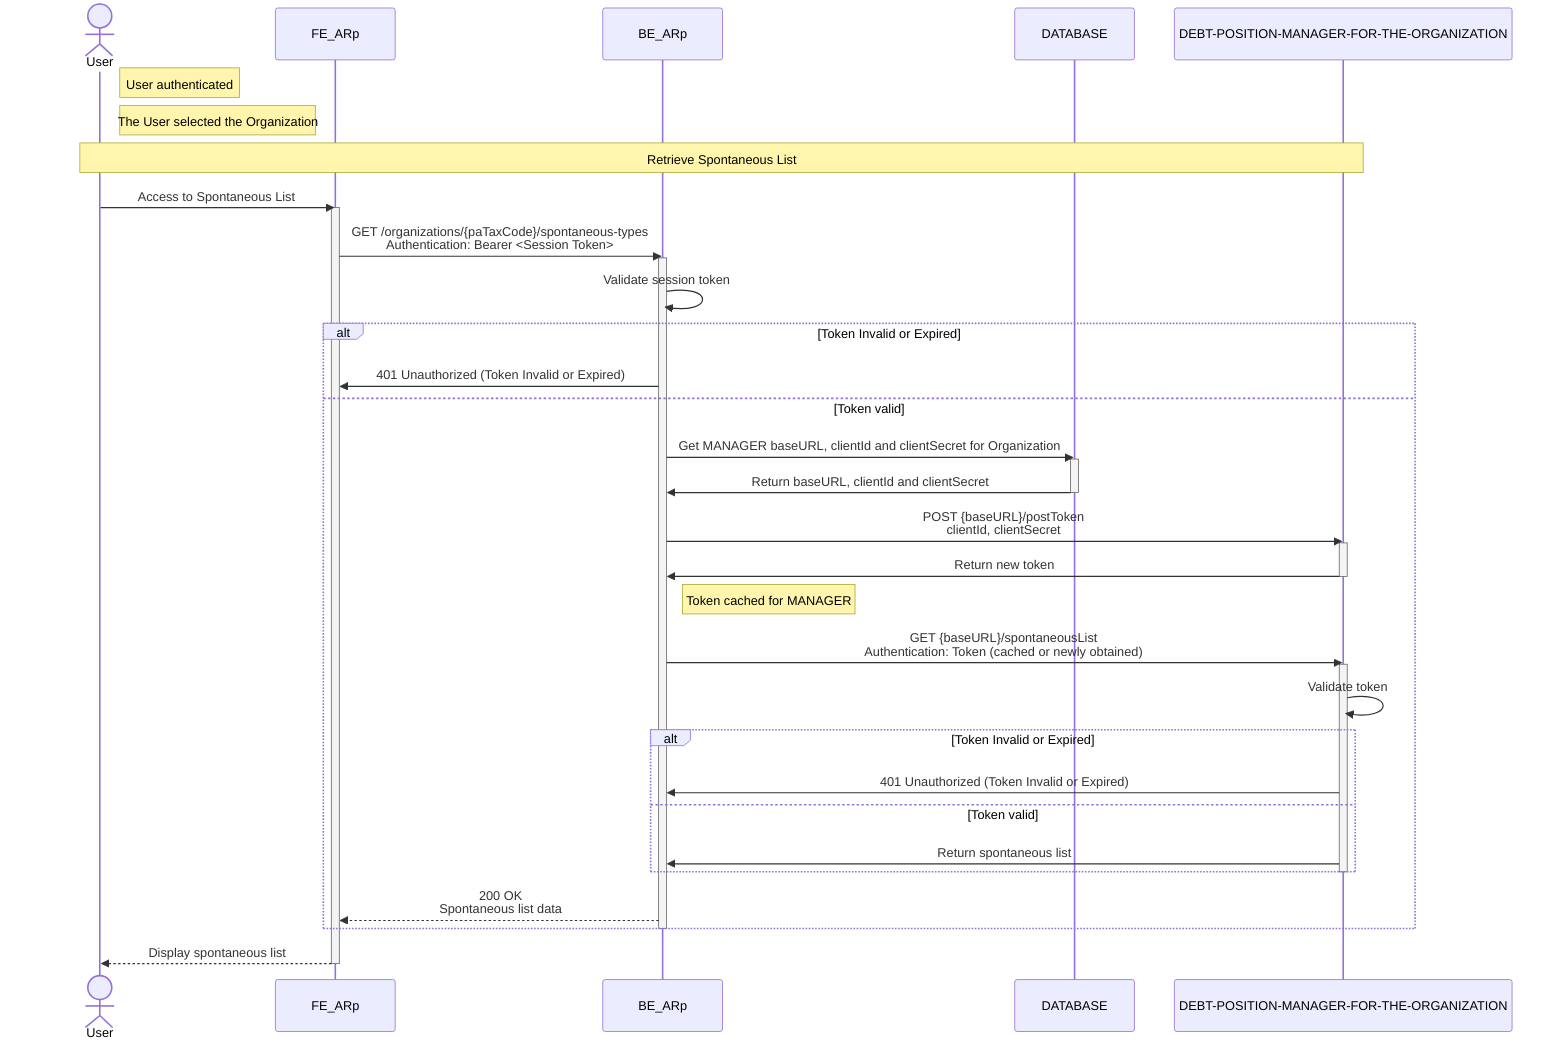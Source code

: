 sequenceDiagram

actor User
participant FE_ARp
participant BE_ARp
participant DB as DATABASE
participant MANAGER as DEBT-POSITION-MANAGER-FOR-THE-ORGANIZATION

note right of User: User authenticated
note right of User: The User selected the Organization
note over User, MANAGER : Retrieve Spontaneous List

User ->> FE_ARp : Access to Spontaneous List
activate FE_ARp
    FE_ARp ->> BE_ARp : GET /organizations/{paTaxCode}/spontaneous-types <br> Authentication: Bearer <Session Token>
    activate BE_ARp
        BE_ARp ->> BE_ARp : Validate session token

        alt Token Invalid or Expired
            BE_ARp ->> FE_ARp : 401 Unauthorized (Token Invalid or Expired)
        else Token valid
            BE_ARp ->> DB : Get MANAGER baseURL, clientId and clientSecret for Organization

            activate DB
                DB ->> BE_ARp : Return baseURL, clientId and clientSecret
            deactivate DB



            BE_ARp ->> MANAGER : POST {baseURL}/postToken <br> clientId, clientSecret
            activate MANAGER
                MANAGER ->> BE_ARp : Return new token
            deactivate MANAGER
            note right of BE_ARp : Token cached for MANAGER

            BE_ARp ->> MANAGER : GET {baseURL}/spontaneousList <br> Authentication: Token (cached or newly obtained)

            activate MANAGER
                MANAGER ->> MANAGER: Validate token
                alt Token Invalid or Expired
                    MANAGER ->> BE_ARp : 401 Unauthorized (Token Invalid or Expired)
                else Token valid
                    MANAGER ->> BE_ARp : Return spontaneous list
                end
            deactivate MANAGER

            BE_ARp -->> FE_ARp : 200 OK <br> Spontaneous list data
        end
    deactivate BE_ARp
    FE_ARp -->> User: Display spontaneous list
deactivate FE_ARp